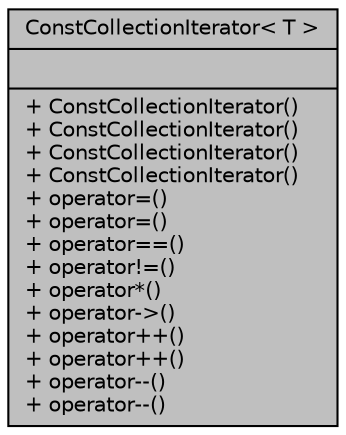 digraph "ConstCollectionIterator&lt; T &gt;"
{
 // INTERACTIVE_SVG=YES
  edge [fontname="Helvetica",fontsize="10",labelfontname="Helvetica",labelfontsize="10"];
  node [fontname="Helvetica",fontsize="10",shape=record];
  Node1 [label="{ConstCollectionIterator\< T \>\n||+ ConstCollectionIterator()\l+ ConstCollectionIterator()\l+ ConstCollectionIterator()\l+ ConstCollectionIterator()\l+ operator=()\l+ operator=()\l+ operator==()\l+ operator!=()\l+ operator*()\l+ operator-\>()\l+ operator++()\l+ operator++()\l+ operator--()\l+ operator--()\l}",height=0.2,width=0.4,color="black", fillcolor="grey75", style="filled", fontcolor="black"];
}
